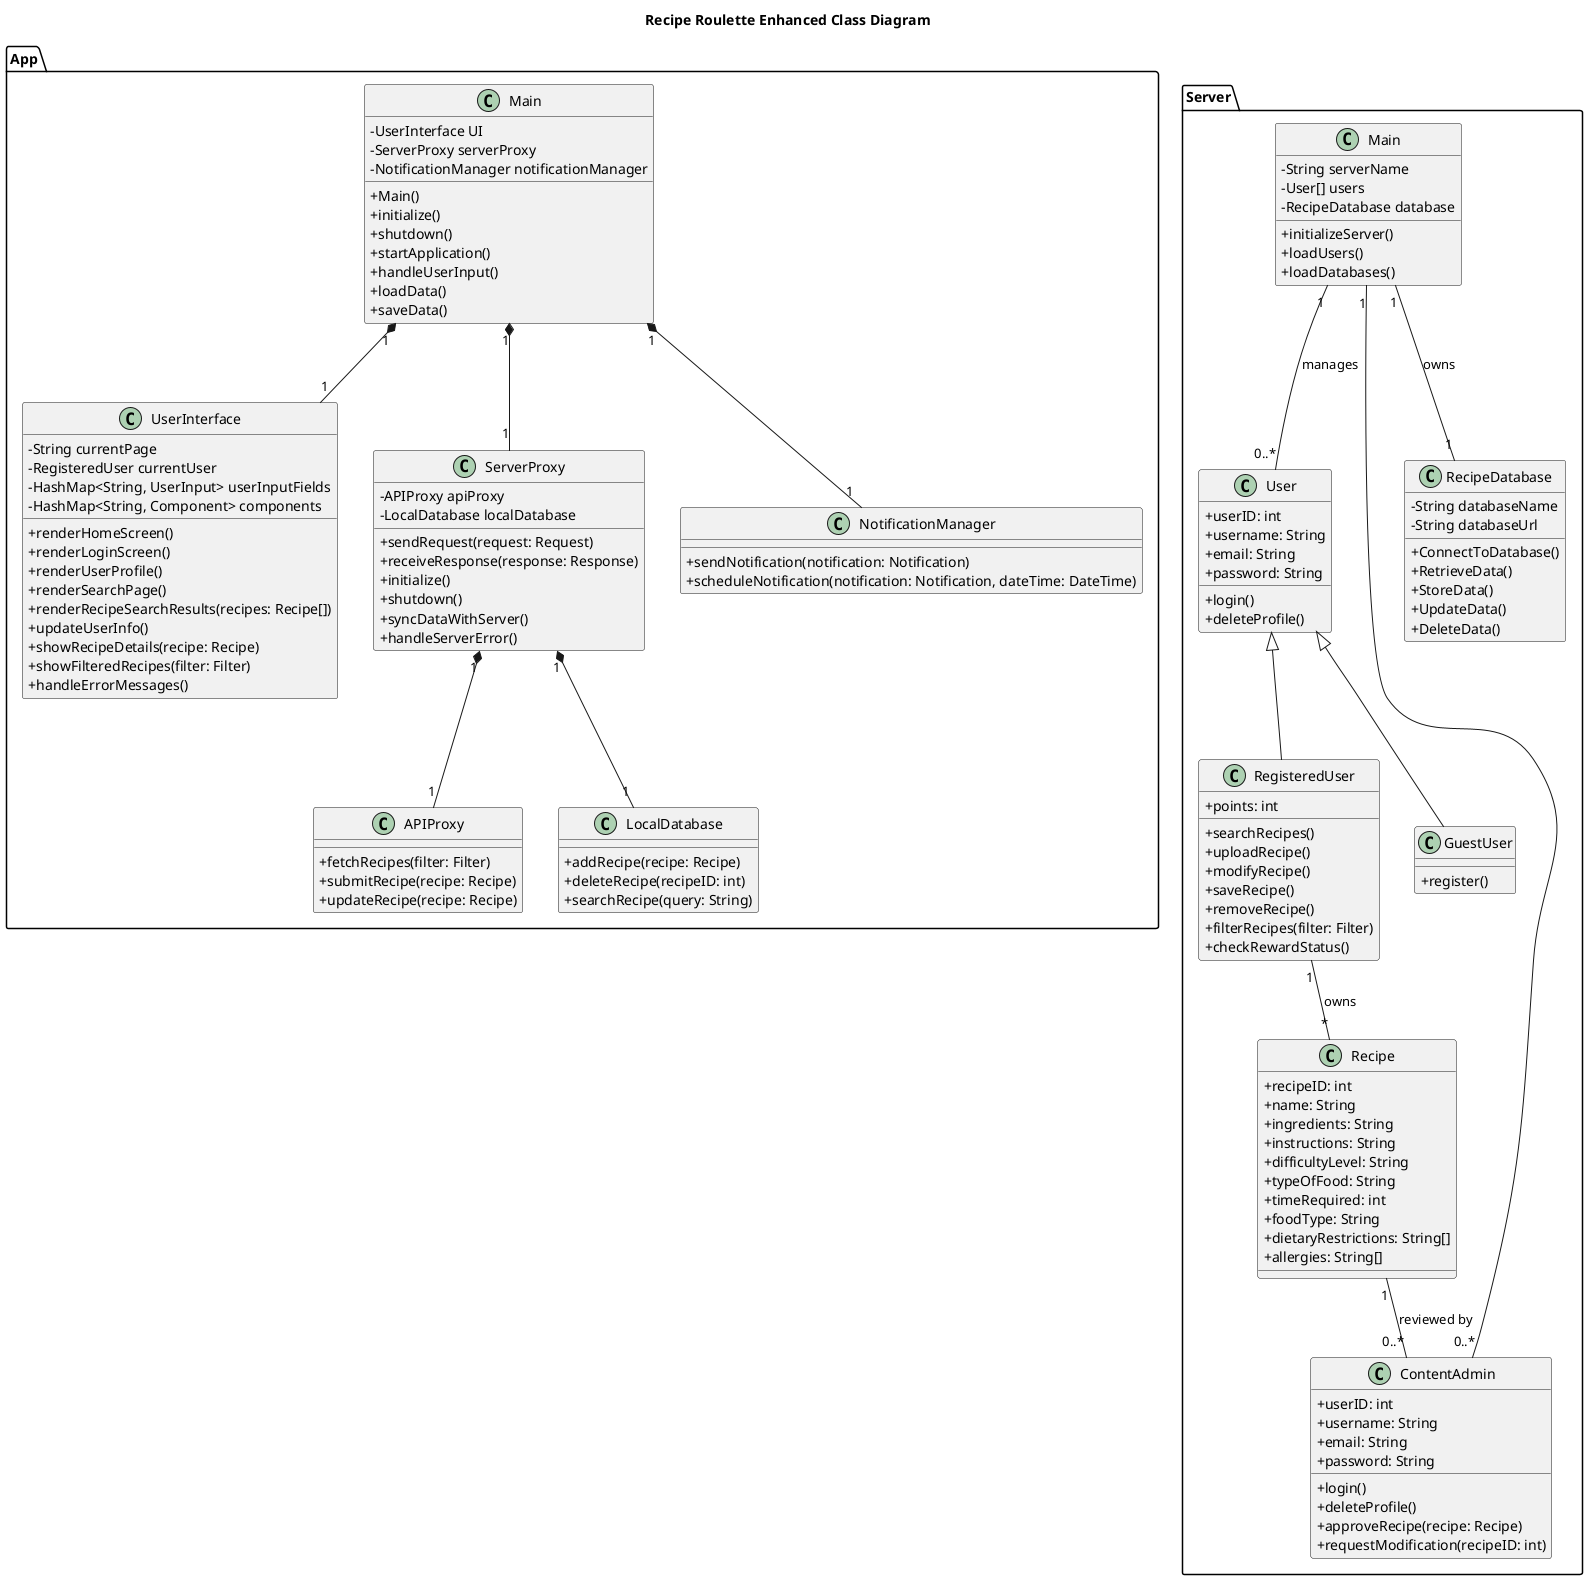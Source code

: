 @startuml
skinparam classAttributeIconSize 0
Title: Recipe Roulette Enhanced Class Diagram

package "App" {
    class Main {
        - UserInterface UI
        - ServerProxy serverProxy
        - NotificationManager notificationManager
        +Main()
        +initialize()
        +shutdown()
        +startApplication()
        +handleUserInput()
        +loadData()
        +saveData()
    }

    class UserInterface {
        -String currentPage
        -RegisteredUser currentUser
        -HashMap<String, UserInput> userInputFields
        -HashMap<String, Component> components
        +renderHomeScreen()
        +renderLoginScreen()
        +renderUserProfile()
        +renderSearchPage()
        +renderRecipeSearchResults(recipes: Recipe[])
        +updateUserInfo()
        +showRecipeDetails(recipe: Recipe)
        +showFilteredRecipes(filter: Filter)
        +handleErrorMessages()
    }

    class ServerProxy {
        -APIProxy apiProxy
        -LocalDatabase localDatabase
        +sendRequest(request: Request)
        +receiveResponse(response: Response)
        +initialize()
        +shutdown()
        +syncDataWithServer()
        +handleServerError()
    }

    class NotificationManager {
        +sendNotification(notification: Notification)
        +scheduleNotification(notification: Notification, dateTime: DateTime)
    }

    class APIProxy {
        +fetchRecipes(filter: Filter)
        +submitRecipe(recipe: Recipe)
        +updateRecipe(recipe: Recipe)
    }

    class LocalDatabase {
        +addRecipe(recipe: Recipe)
        +deleteRecipe(recipeID: int)
        +searchRecipe(query: String)
    }

    Main "1" *-- "1" UserInterface
    Main "1" *-- "1" ServerProxy
    Main "1" *-- "1" NotificationManager
    ServerProxy "1" *-- "1" APIProxy
    ServerProxy "1" *-- "1" LocalDatabase
}

package "Server" {
    class Main {
        -String serverName
        -User[] users
        -RecipeDatabase database
        +initializeServer()
        +loadUsers()
        +loadDatabases()
    }

    class User {
        +userID: int
        +username: String
        +email: String
        +password: String
        +login()
        +deleteProfile()
    }

    class RegisteredUser {
        +points: int
        +searchRecipes()
        +uploadRecipe()
        +modifyRecipe()
        +saveRecipe()
        +removeRecipe()
        +filterRecipes(filter: Filter)
        +checkRewardStatus()
    }

    class GuestUser {
        +register()
    }

    class ContentAdmin {
        +userID: int
        +username: String
        +email: String
        +password: String
        +login()
        +deleteProfile()
        +approveRecipe(recipe: Recipe)
        +requestModification(recipeID: int)
    }

    class Recipe {
        +recipeID: int
        +name: String
        +ingredients: String
        +instructions: String
        +difficultyLevel: String
        +typeOfFood: String
        +timeRequired: int
        +foodType: String
        +dietaryRestrictions: String[]
        +allergies: String[]
    }

    class RecipeDatabase {
        -String databaseName
        -String databaseUrl
        +ConnectToDatabase()
        +RetrieveData()
        +StoreData()
        +UpdateData()
        +DeleteData()
    }

    Main "1" -- "0..*" User : manages
    Main "1" -- "0..*" ContentAdmin
    Main "1" -- "1" RecipeDatabase : owns
    User <|-- RegisteredUser
    User <|-- GuestUser
    RegisteredUser "1" -- "*" Recipe : owns
    Recipe "1" -- "0..*" ContentAdmin : reviewed by
}

@enduml
